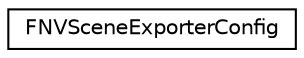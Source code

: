 digraph "Graphical Class Hierarchy"
{
  edge [fontname="Helvetica",fontsize="10",labelfontname="Helvetica",labelfontsize="10"];
  node [fontname="Helvetica",fontsize="10",shape=record];
  rankdir="LR";
  Node1 [label="FNVSceneExporterConfig",height=0.2,width=0.4,color="black", fillcolor="white", style="filled",URL="$struct_f_n_v_scene_exporter_config.html"];
}
